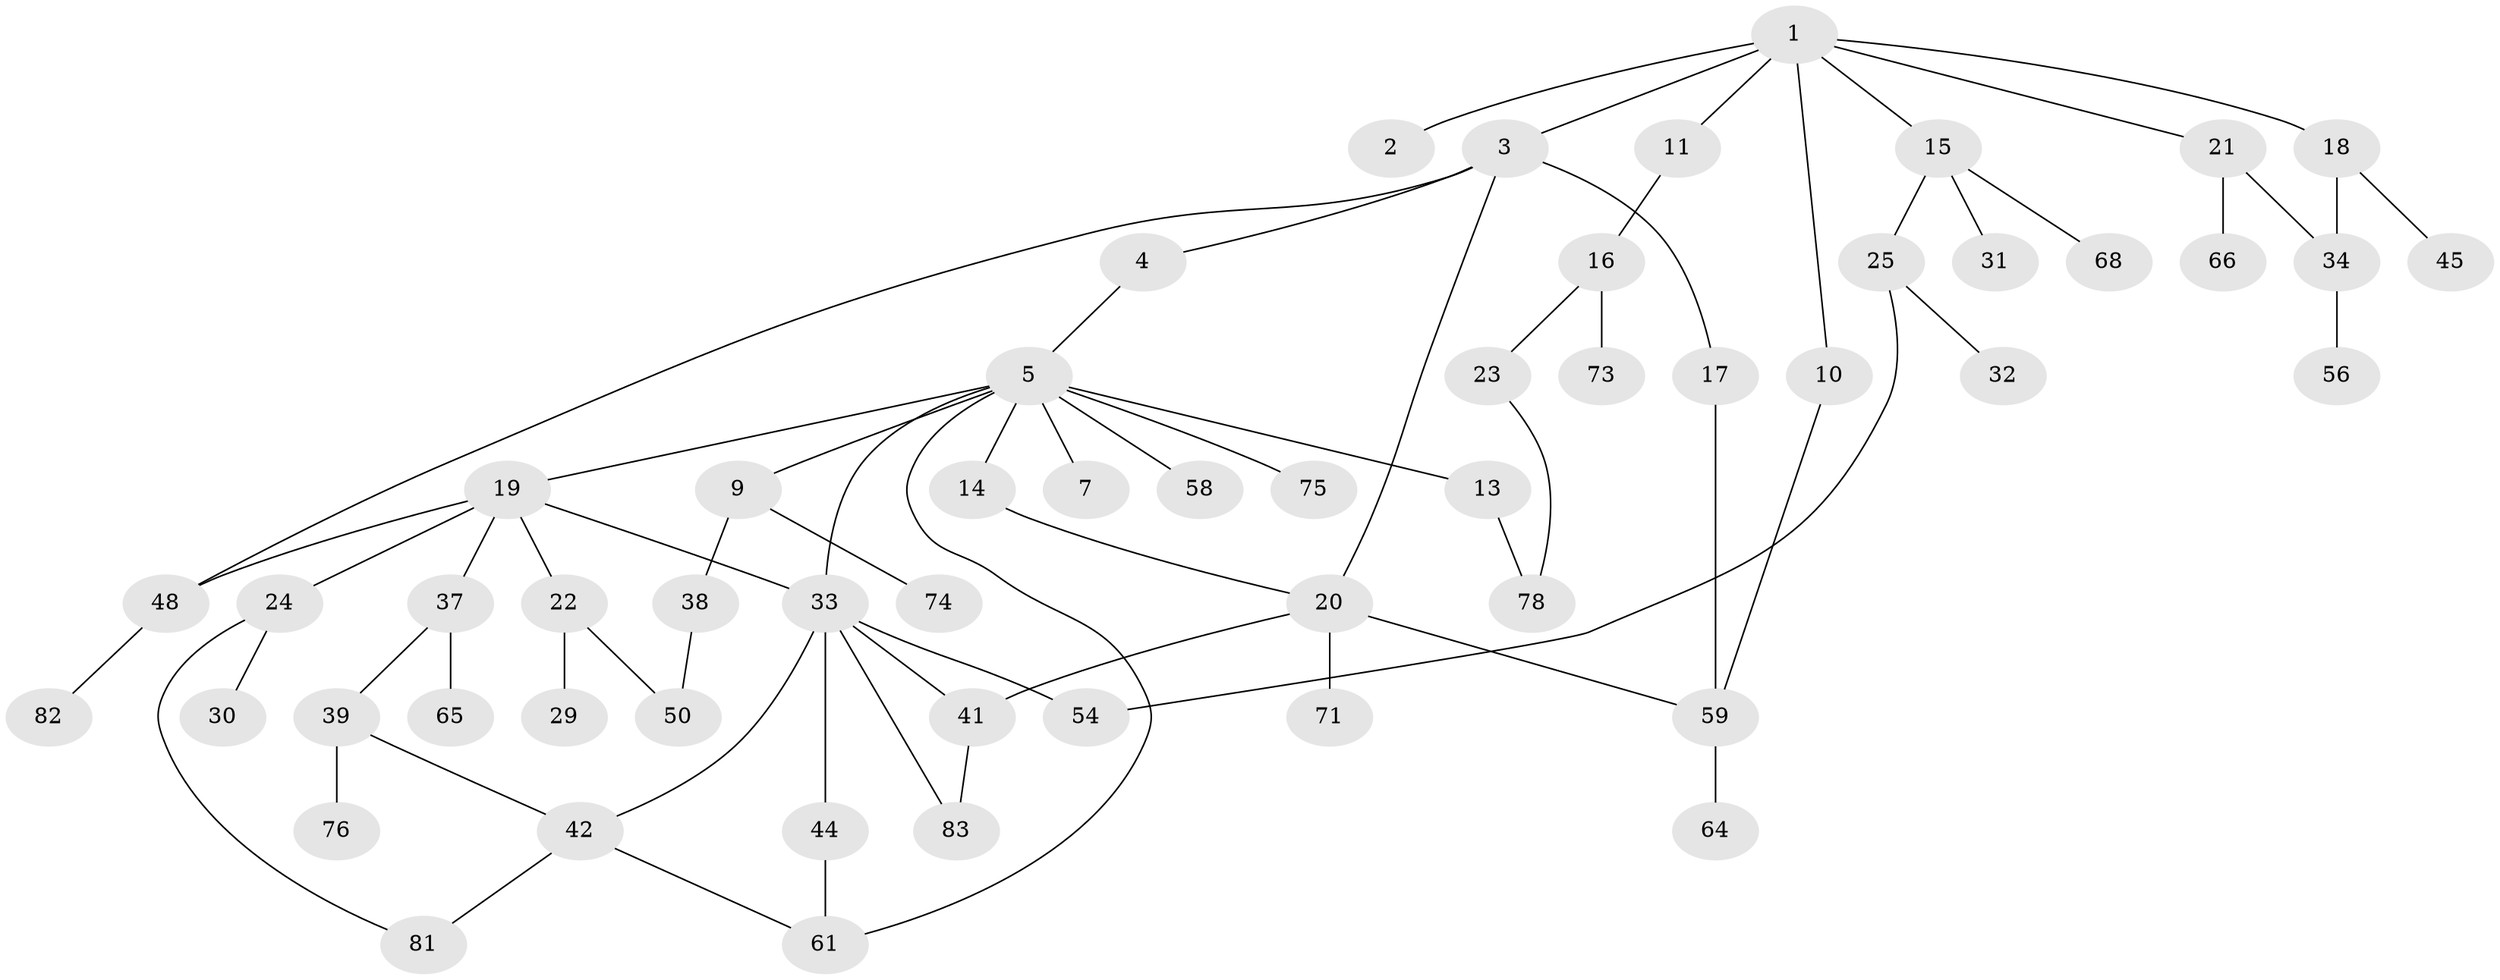 // original degree distribution, {6: 0.011904761904761904, 2: 0.2976190476190476, 5: 0.03571428571428571, 8: 0.011904761904761904, 3: 0.20238095238095238, 1: 0.32142857142857145, 4: 0.10714285714285714, 7: 0.011904761904761904}
// Generated by graph-tools (version 1.1) at 2025/10/02/27/25 16:10:52]
// undirected, 55 vertices, 69 edges
graph export_dot {
graph [start="1"]
  node [color=gray90,style=filled];
  1 [super="+6"];
  2 [super="+8"];
  3 [super="+51"];
  4;
  5 [super="+12"];
  7;
  9 [super="+46"];
  10 [super="+62"];
  11;
  13;
  14;
  15 [super="+53"];
  16 [super="+52"];
  17;
  18 [super="+28"];
  19 [super="+55"];
  20 [super="+26"];
  21 [super="+36"];
  22 [super="+27"];
  23 [super="+40"];
  24 [super="+69"];
  25 [super="+67"];
  29 [super="+72"];
  30;
  31;
  32 [super="+35"];
  33 [super="+43"];
  34 [super="+49"];
  37 [super="+47"];
  38 [super="+63"];
  39;
  41 [super="+77"];
  42 [super="+70"];
  44;
  45;
  48;
  50;
  54;
  56 [super="+57"];
  58;
  59 [super="+60"];
  61 [super="+84"];
  64;
  65 [super="+80"];
  66;
  68 [super="+79"];
  71;
  73;
  74;
  75;
  76;
  78;
  81;
  82;
  83;
  1 -- 2;
  1 -- 3;
  1 -- 10;
  1 -- 15;
  1 -- 18;
  1 -- 11;
  1 -- 21;
  3 -- 4;
  3 -- 17;
  3 -- 48;
  3 -- 20;
  4 -- 5;
  5 -- 7;
  5 -- 9;
  5 -- 14;
  5 -- 19;
  5 -- 33;
  5 -- 58;
  5 -- 13;
  5 -- 75;
  5 -- 61;
  9 -- 38;
  9 -- 74;
  10 -- 59;
  11 -- 16;
  13 -- 78;
  14 -- 20;
  15 -- 25;
  15 -- 31;
  15 -- 68;
  16 -- 23;
  16 -- 73;
  17 -- 59;
  18 -- 45;
  18 -- 34;
  19 -- 22 [weight=2];
  19 -- 24;
  19 -- 37 [weight=2];
  19 -- 48;
  19 -- 33;
  20 -- 71;
  20 -- 41;
  20 -- 59;
  21 -- 66;
  21 -- 34;
  22 -- 50;
  22 -- 29;
  23 -- 78;
  24 -- 30;
  24 -- 81;
  25 -- 32;
  25 -- 54;
  33 -- 83;
  33 -- 44;
  33 -- 54;
  33 -- 42;
  33 -- 41;
  34 -- 56;
  37 -- 39;
  37 -- 65;
  38 -- 50;
  39 -- 42;
  39 -- 76;
  41 -- 83;
  42 -- 61;
  42 -- 81;
  44 -- 61;
  48 -- 82;
  59 -- 64;
}
